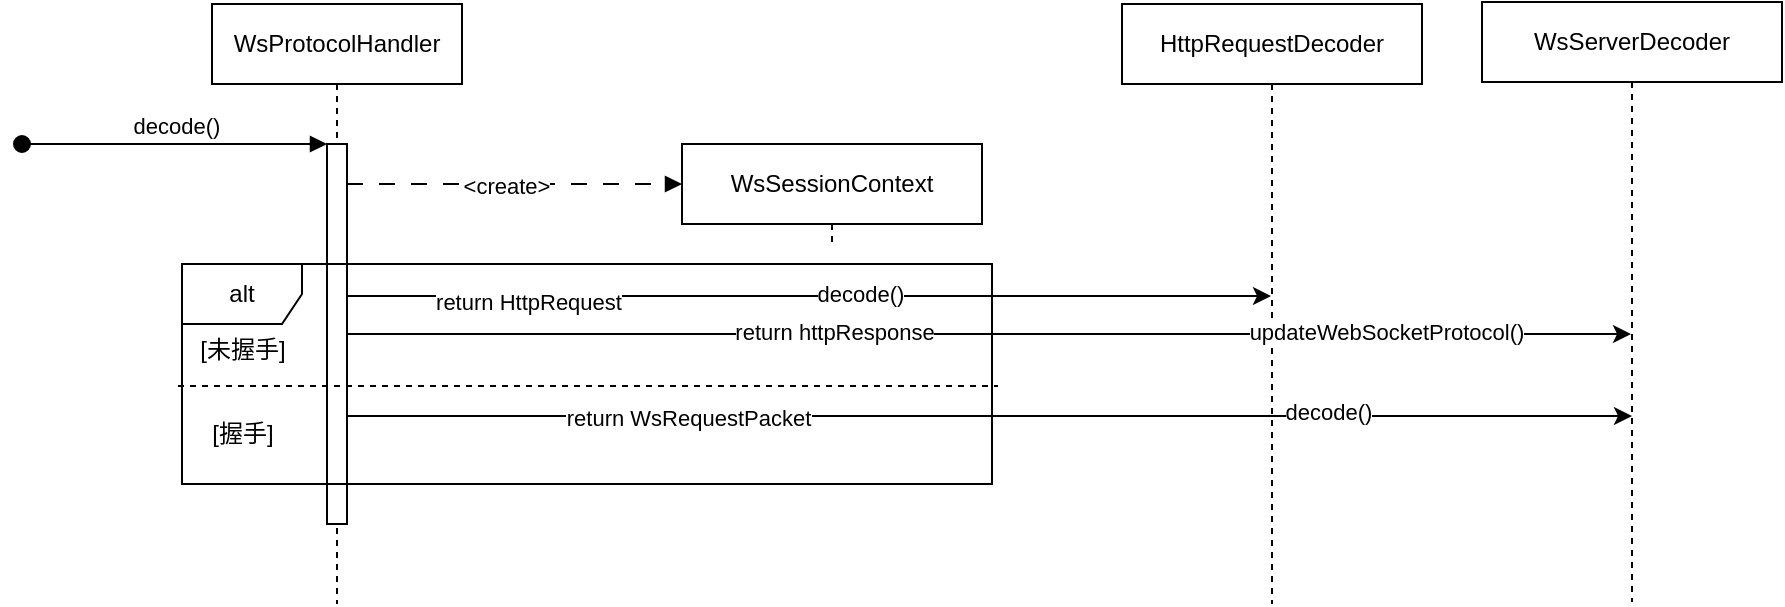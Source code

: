 <mxfile version="21.3.6" type="github">
  <diagram name="Page-1" id="2YBvvXClWsGukQMizWep">
    <mxGraphModel dx="1426" dy="746" grid="1" gridSize="10" guides="1" tooltips="1" connect="1" arrows="1" fold="1" page="1" pageScale="1" pageWidth="850" pageHeight="1100" math="0" shadow="0">
      <root>
        <mxCell id="0" />
        <mxCell id="1" parent="0" />
        <mxCell id="aM9ryv3xv72pqoxQDRHE-1" value="WsProtocolHandler" style="shape=umlLifeline;perimeter=lifelinePerimeter;whiteSpace=wrap;html=1;container=0;dropTarget=0;collapsible=0;recursiveResize=0;outlineConnect=0;portConstraint=eastwest;newEdgeStyle={&quot;edgeStyle&quot;:&quot;elbowEdgeStyle&quot;,&quot;elbow&quot;:&quot;vertical&quot;,&quot;curved&quot;:0,&quot;rounded&quot;:0};" parent="1" vertex="1">
          <mxGeometry x="235" y="50" width="125" height="300" as="geometry" />
        </mxCell>
        <mxCell id="aM9ryv3xv72pqoxQDRHE-2" value="" style="html=1;points=[];perimeter=orthogonalPerimeter;outlineConnect=0;targetShapes=umlLifeline;portConstraint=eastwest;newEdgeStyle={&quot;edgeStyle&quot;:&quot;elbowEdgeStyle&quot;,&quot;elbow&quot;:&quot;vertical&quot;,&quot;curved&quot;:0,&quot;rounded&quot;:0};" parent="aM9ryv3xv72pqoxQDRHE-1" vertex="1">
          <mxGeometry x="57.5" y="70" width="10" height="190" as="geometry" />
        </mxCell>
        <mxCell id="aM9ryv3xv72pqoxQDRHE-3" value="decode()" style="html=1;verticalAlign=bottom;startArrow=oval;endArrow=block;startSize=8;edgeStyle=elbowEdgeStyle;elbow=vertical;curved=0;rounded=0;" parent="aM9ryv3xv72pqoxQDRHE-1" target="aM9ryv3xv72pqoxQDRHE-2" edge="1">
          <mxGeometry relative="1" as="geometry">
            <mxPoint x="-95" y="70" as="sourcePoint" />
          </mxGeometry>
        </mxCell>
        <mxCell id="aM9ryv3xv72pqoxQDRHE-7" value="&amp;lt;create&amp;gt;" style="html=1;verticalAlign=bottom;endArrow=block;edgeStyle=elbowEdgeStyle;elbow=vertical;curved=0;rounded=0;dashed=1;dashPattern=8 8;" parent="1" source="aM9ryv3xv72pqoxQDRHE-2" edge="1">
          <mxGeometry x="-0.053" y="-10" relative="1" as="geometry">
            <mxPoint x="390" y="140" as="sourcePoint" />
            <Array as="points">
              <mxPoint x="420" y="140" />
              <mxPoint x="375" y="130" />
            </Array>
            <mxPoint x="470" y="140" as="targetPoint" />
            <mxPoint as="offset" />
          </mxGeometry>
        </mxCell>
        <mxCell id="8bBuOnhJlq4v1FRwoRVX-1" value="WsSessionContext" style="shape=umlLifeline;perimeter=lifelinePerimeter;whiteSpace=wrap;html=1;container=0;dropTarget=0;collapsible=0;recursiveResize=0;outlineConnect=0;portConstraint=eastwest;newEdgeStyle={&quot;edgeStyle&quot;:&quot;elbowEdgeStyle&quot;,&quot;elbow&quot;:&quot;vertical&quot;,&quot;curved&quot;:0,&quot;rounded&quot;:0};" vertex="1" parent="1">
          <mxGeometry x="470" y="120" width="150" height="50" as="geometry" />
        </mxCell>
        <mxCell id="8bBuOnhJlq4v1FRwoRVX-5" value="alt" style="shape=umlFrame;whiteSpace=wrap;html=1;pointerEvents=0;" vertex="1" parent="1">
          <mxGeometry x="220" y="180" width="405" height="110" as="geometry" />
        </mxCell>
        <mxCell id="8bBuOnhJlq4v1FRwoRVX-7" value="" style="endArrow=none;html=1;rounded=0;exitX=0;exitY=0.545;exitDx=0;exitDy=0;exitPerimeter=0;dashed=1;" edge="1" parent="1">
          <mxGeometry width="50" height="50" relative="1" as="geometry">
            <mxPoint x="218" y="240.95" as="sourcePoint" />
            <mxPoint x="628" y="241" as="targetPoint" />
            <Array as="points">
              <mxPoint x="338" y="241" />
            </Array>
          </mxGeometry>
        </mxCell>
        <mxCell id="8bBuOnhJlq4v1FRwoRVX-8" value="HttpRequestDecoder" style="shape=umlLifeline;perimeter=lifelinePerimeter;whiteSpace=wrap;html=1;container=0;dropTarget=0;collapsible=0;recursiveResize=0;outlineConnect=0;portConstraint=eastwest;newEdgeStyle={&quot;edgeStyle&quot;:&quot;elbowEdgeStyle&quot;,&quot;elbow&quot;:&quot;vertical&quot;,&quot;curved&quot;:0,&quot;rounded&quot;:0};" vertex="1" parent="1">
          <mxGeometry x="690" y="50" width="150" height="300" as="geometry" />
        </mxCell>
        <mxCell id="8bBuOnhJlq4v1FRwoRVX-10" style="edgeStyle=elbowEdgeStyle;rounded=0;orthogonalLoop=1;jettySize=auto;html=1;elbow=vertical;curved=0;" edge="1" parent="1">
          <mxGeometry relative="1" as="geometry">
            <mxPoint x="302.5" y="196" as="sourcePoint" />
            <mxPoint x="764.5" y="196" as="targetPoint" />
          </mxGeometry>
        </mxCell>
        <mxCell id="8bBuOnhJlq4v1FRwoRVX-11" value="decode()" style="edgeLabel;html=1;align=center;verticalAlign=middle;resizable=0;points=[];" vertex="1" connectable="0" parent="8bBuOnhJlq4v1FRwoRVX-10">
          <mxGeometry x="0.11" y="1" relative="1" as="geometry">
            <mxPoint as="offset" />
          </mxGeometry>
        </mxCell>
        <mxCell id="8bBuOnhJlq4v1FRwoRVX-13" value="return&amp;nbsp;HttpRequest" style="edgeLabel;html=1;align=center;verticalAlign=middle;resizable=0;points=[];" vertex="1" connectable="0" parent="8bBuOnhJlq4v1FRwoRVX-10">
          <mxGeometry x="-0.613" y="-3" relative="1" as="geometry">
            <mxPoint x="1" as="offset" />
          </mxGeometry>
        </mxCell>
        <mxCell id="8bBuOnhJlq4v1FRwoRVX-14" value="WsServerDecoder" style="shape=umlLifeline;perimeter=lifelinePerimeter;whiteSpace=wrap;html=1;container=0;dropTarget=0;collapsible=0;recursiveResize=0;outlineConnect=0;portConstraint=eastwest;newEdgeStyle={&quot;edgeStyle&quot;:&quot;elbowEdgeStyle&quot;,&quot;elbow&quot;:&quot;vertical&quot;,&quot;curved&quot;:0,&quot;rounded&quot;:0};" vertex="1" parent="1">
          <mxGeometry x="870" y="49" width="150" height="300" as="geometry" />
        </mxCell>
        <mxCell id="8bBuOnhJlq4v1FRwoRVX-15" style="edgeStyle=elbowEdgeStyle;rounded=0;orthogonalLoop=1;jettySize=auto;html=1;elbow=vertical;curved=0;" edge="1" parent="1" source="aM9ryv3xv72pqoxQDRHE-2" target="8bBuOnhJlq4v1FRwoRVX-14">
          <mxGeometry relative="1" as="geometry" />
        </mxCell>
        <mxCell id="8bBuOnhJlq4v1FRwoRVX-16" value="updateWebSocketProtocol()" style="edgeLabel;html=1;align=center;verticalAlign=middle;resizable=0;points=[];" vertex="1" connectable="0" parent="8bBuOnhJlq4v1FRwoRVX-15">
          <mxGeometry x="0.618" y="1" relative="1" as="geometry">
            <mxPoint as="offset" />
          </mxGeometry>
        </mxCell>
        <mxCell id="8bBuOnhJlq4v1FRwoRVX-17" value="return&amp;nbsp;httpResponse" style="edgeLabel;html=1;align=center;verticalAlign=middle;resizable=0;points=[];" vertex="1" connectable="0" parent="8bBuOnhJlq4v1FRwoRVX-15">
          <mxGeometry x="-0.241" y="1" relative="1" as="geometry">
            <mxPoint as="offset" />
          </mxGeometry>
        </mxCell>
        <mxCell id="8bBuOnhJlq4v1FRwoRVX-20" style="edgeStyle=elbowEdgeStyle;rounded=0;orthogonalLoop=1;jettySize=auto;html=1;elbow=vertical;curved=0;" edge="1" parent="1">
          <mxGeometry relative="1" as="geometry">
            <mxPoint x="945" y="256" as="targetPoint" />
            <mxPoint x="303" y="256" as="sourcePoint" />
          </mxGeometry>
        </mxCell>
        <mxCell id="8bBuOnhJlq4v1FRwoRVX-21" value="decode()" style="edgeLabel;html=1;align=center;verticalAlign=middle;resizable=0;points=[];" vertex="1" connectable="0" parent="8bBuOnhJlq4v1FRwoRVX-20">
          <mxGeometry x="0.526" y="2" relative="1" as="geometry">
            <mxPoint as="offset" />
          </mxGeometry>
        </mxCell>
        <mxCell id="8bBuOnhJlq4v1FRwoRVX-22" value="return&amp;nbsp;WsRequestPacket" style="edgeLabel;html=1;align=center;verticalAlign=middle;resizable=0;points=[];" vertex="1" connectable="0" parent="8bBuOnhJlq4v1FRwoRVX-20">
          <mxGeometry x="-0.47" y="-1" relative="1" as="geometry">
            <mxPoint as="offset" />
          </mxGeometry>
        </mxCell>
        <mxCell id="8bBuOnhJlq4v1FRwoRVX-23" value="[未握手]" style="text;html=1;align=center;verticalAlign=middle;resizable=0;points=[];autosize=1;strokeColor=none;fillColor=none;" vertex="1" parent="1">
          <mxGeometry x="215" y="208" width="70" height="30" as="geometry" />
        </mxCell>
        <mxCell id="8bBuOnhJlq4v1FRwoRVX-24" value="[握手]" style="text;html=1;align=center;verticalAlign=middle;resizable=0;points=[];autosize=1;strokeColor=none;fillColor=none;" vertex="1" parent="1">
          <mxGeometry x="225" y="250" width="50" height="30" as="geometry" />
        </mxCell>
      </root>
    </mxGraphModel>
  </diagram>
</mxfile>

